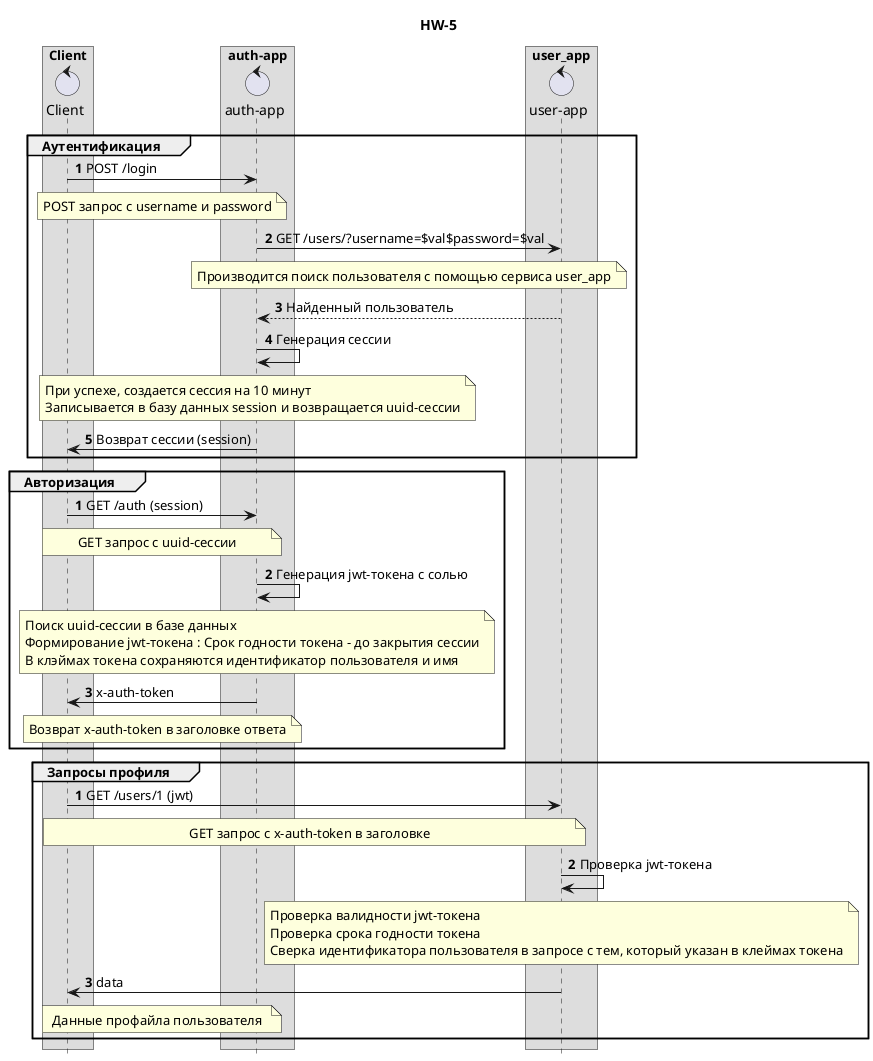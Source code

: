 @startuml
hide footbox
title HW-5
box Client
  control client as "Client"
end box
box auth-app
  control auth_app as "auth-app"
end box
box user_app
  control user_app as "user-app"
end box

autonumber
group Аутентификация

client -> auth_app : POST /login
note over client, auth_app
POST запрос c username и password
end note
auth_app -> user_app : GET /users/?username=$val$password=$val
note over auth_app, user_app
Производится поиск пользователя с помощью сервиса user_app
end note
user_app --> auth_app : Найденный пользователь
auth_app -> auth_app: Генерация сессии
note over auth_app
При успехе, создается сессия на 10 минут
Записывается в базу данных session и возвращается uuid-сессии
end note
auth_app -> client: Возврат сессии (session)

end group

autonumber
group Авторизация

client -> auth_app : GET /auth (session)
note over client, auth_app
GET запрос с uuid-сессии
end note
auth_app -> auth_app: Генерация jwt-токена с солью
note over auth_app
Поиск uuid-сессии в базе данных
Формирование jwt-токена : Срок годности токена - до закрытия сессии
В клэймах токена сохраняются идентификатор пользователя и имя
end note
auth_app -> client : x-auth-token
note over auth_app, client
Возврат x-auth-token в заголовке ответа
end note
end group

autonumber
group Запросы профиля

client -> user_app : GET /users/1 (jwt)
note over client, user_app
GET запрос с x-auth-token в заголовке
end note
user_app -> user_app: Проверка jwt-токена
note over user_app
Проверка валидности jwt-токена
Проверка срока годности токена
Сверка идентификатора пользователя в запросе с тем, который указан в клеймах токена
end note
user_app -> client : data
note over auth_app, client
Данные профайла пользователя
end note
end group
@enduml 
